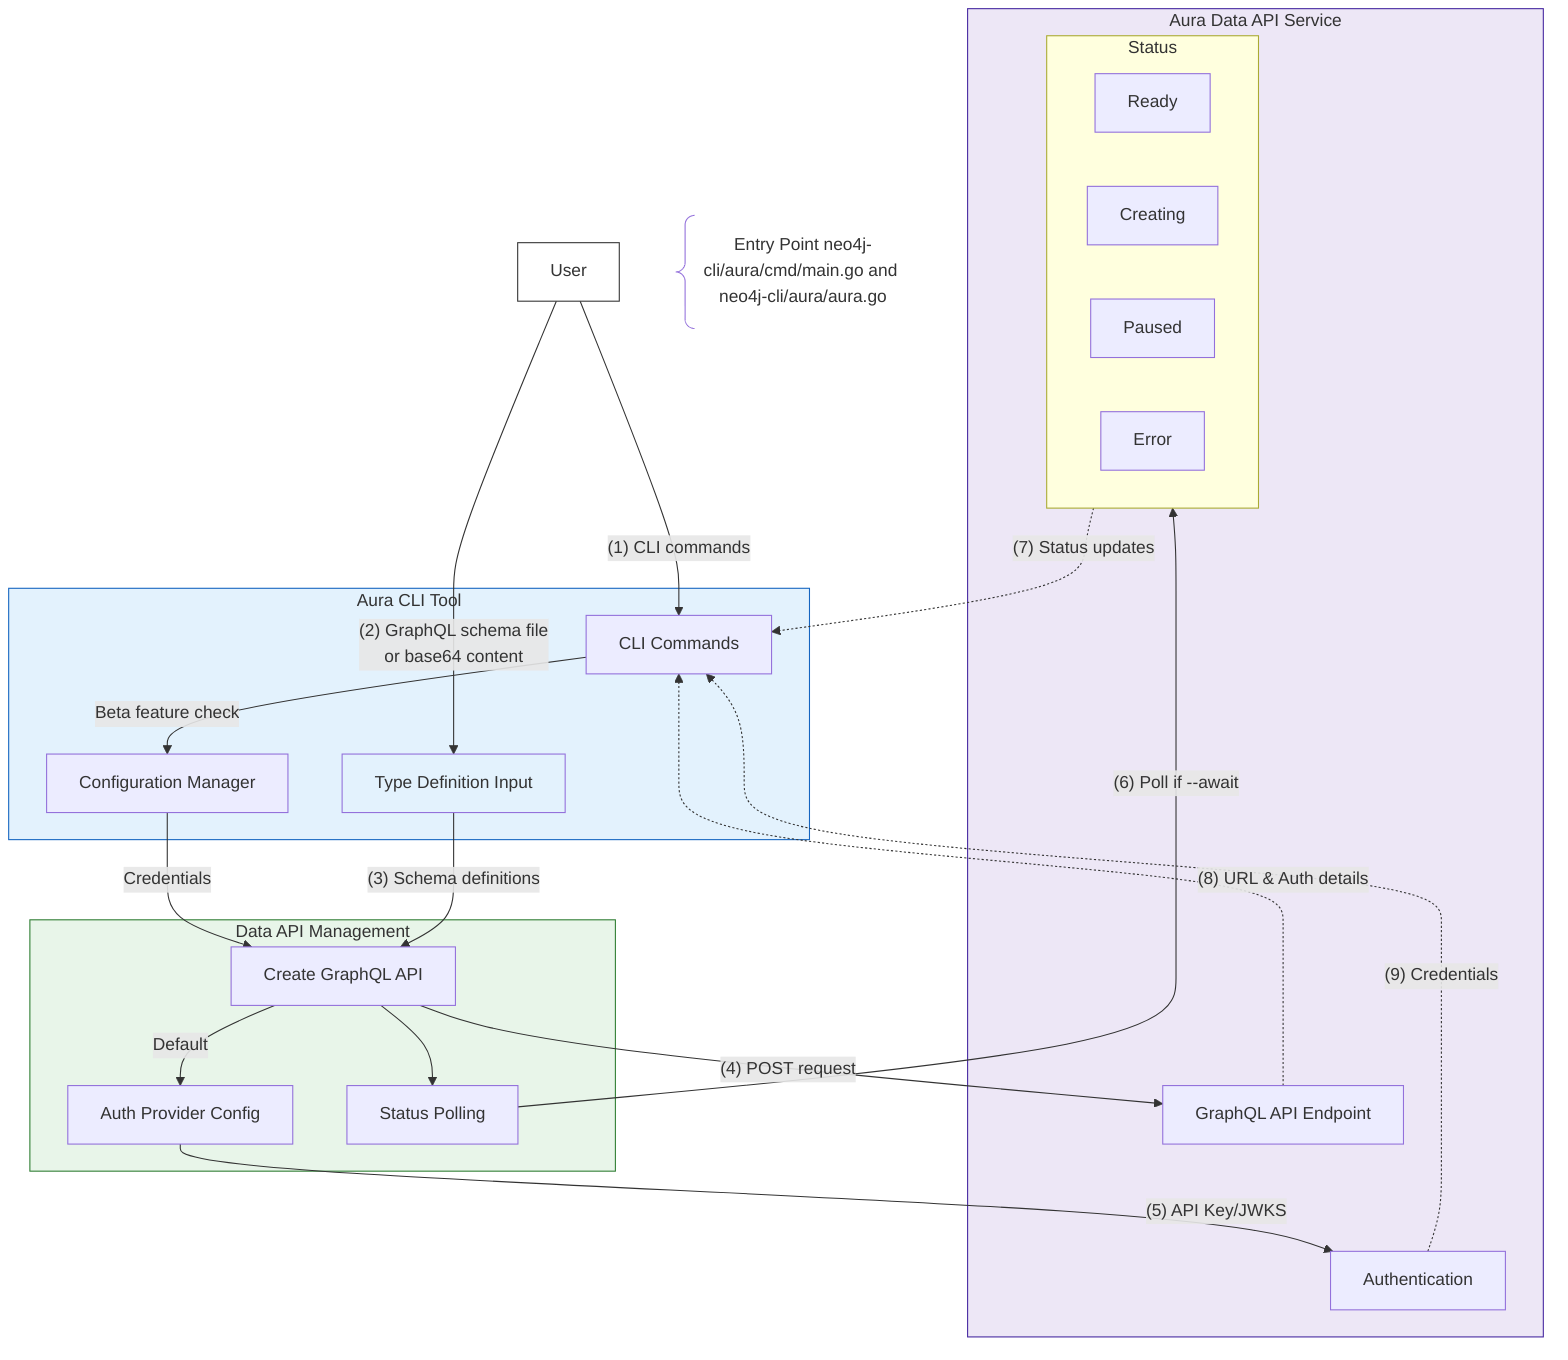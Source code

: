 flowchart TB
 subgraph AuraCLI["Aura CLI Tool"]
    direction TB
        Commands["CLI Commands"]
        Config["Configuration Manager"]
        TypeDefInput["Type Definition Input"]
  end
 subgraph DataAPIManager["Data API Management"]
    direction TB
        CreateAPI["Create GraphQL API"]
        AuthConfig["Auth Provider Config"]
        StatusPoll["Status Polling"]
  end
 subgraph Status["Status"]
        Ready["Ready"]
        Creating["Creating"]
        Paused["Paused"]
        Error["Error"]
  end
 subgraph AuraService["Aura Data API Service"]
        APIEndpoint["GraphQL API Endpoint"]
        Auth["Authentication"]
        Status
  end
    CreateAPI -- Default --> AuthConfig
    CreateAPI --> StatusPoll
    A@{shape: comment, label: Entry Point neo4j-cli/aura/cmd/main.go and neo4j-cli/aura/aura.go} 
    User["User"] -- (1) CLI commands --> Commands
    User -- (2) GraphQL schema file\nor base64 content --> TypeDefInput
    Commands -- Beta feature check --> Config
    Config -- Credentials --> CreateAPI
    TypeDefInput -- (3) Schema definitions --> CreateAPI
    CreateAPI -- (4) POST request --> APIEndpoint
    AuthConfig -- (5) API Key/JWKS --> Auth
    StatusPoll -- "(6) Poll if --await" --> Status
    Status -. (7) Status updates .-> Commands
    APIEndpoint -. (8) URL & Auth details .-> Commands
    Auth -. (9) Credentials .-> Commands
     User:::user
     AuraCLI:::cli
     DataAPIManager:::manager
     AuraService:::service
    classDef user fill:#e3f2fd,stroke:#333
    classDef cli fill:#e3f2fd,stroke:#1565c0
    classDef manager fill:#e8f5e9,stroke:#2e7d32
    classDef service fill:#ede7f6,stroke:#4527a0
    style TypeDefInput fill:#e3f2fd
    style User fill:#FFFFFF